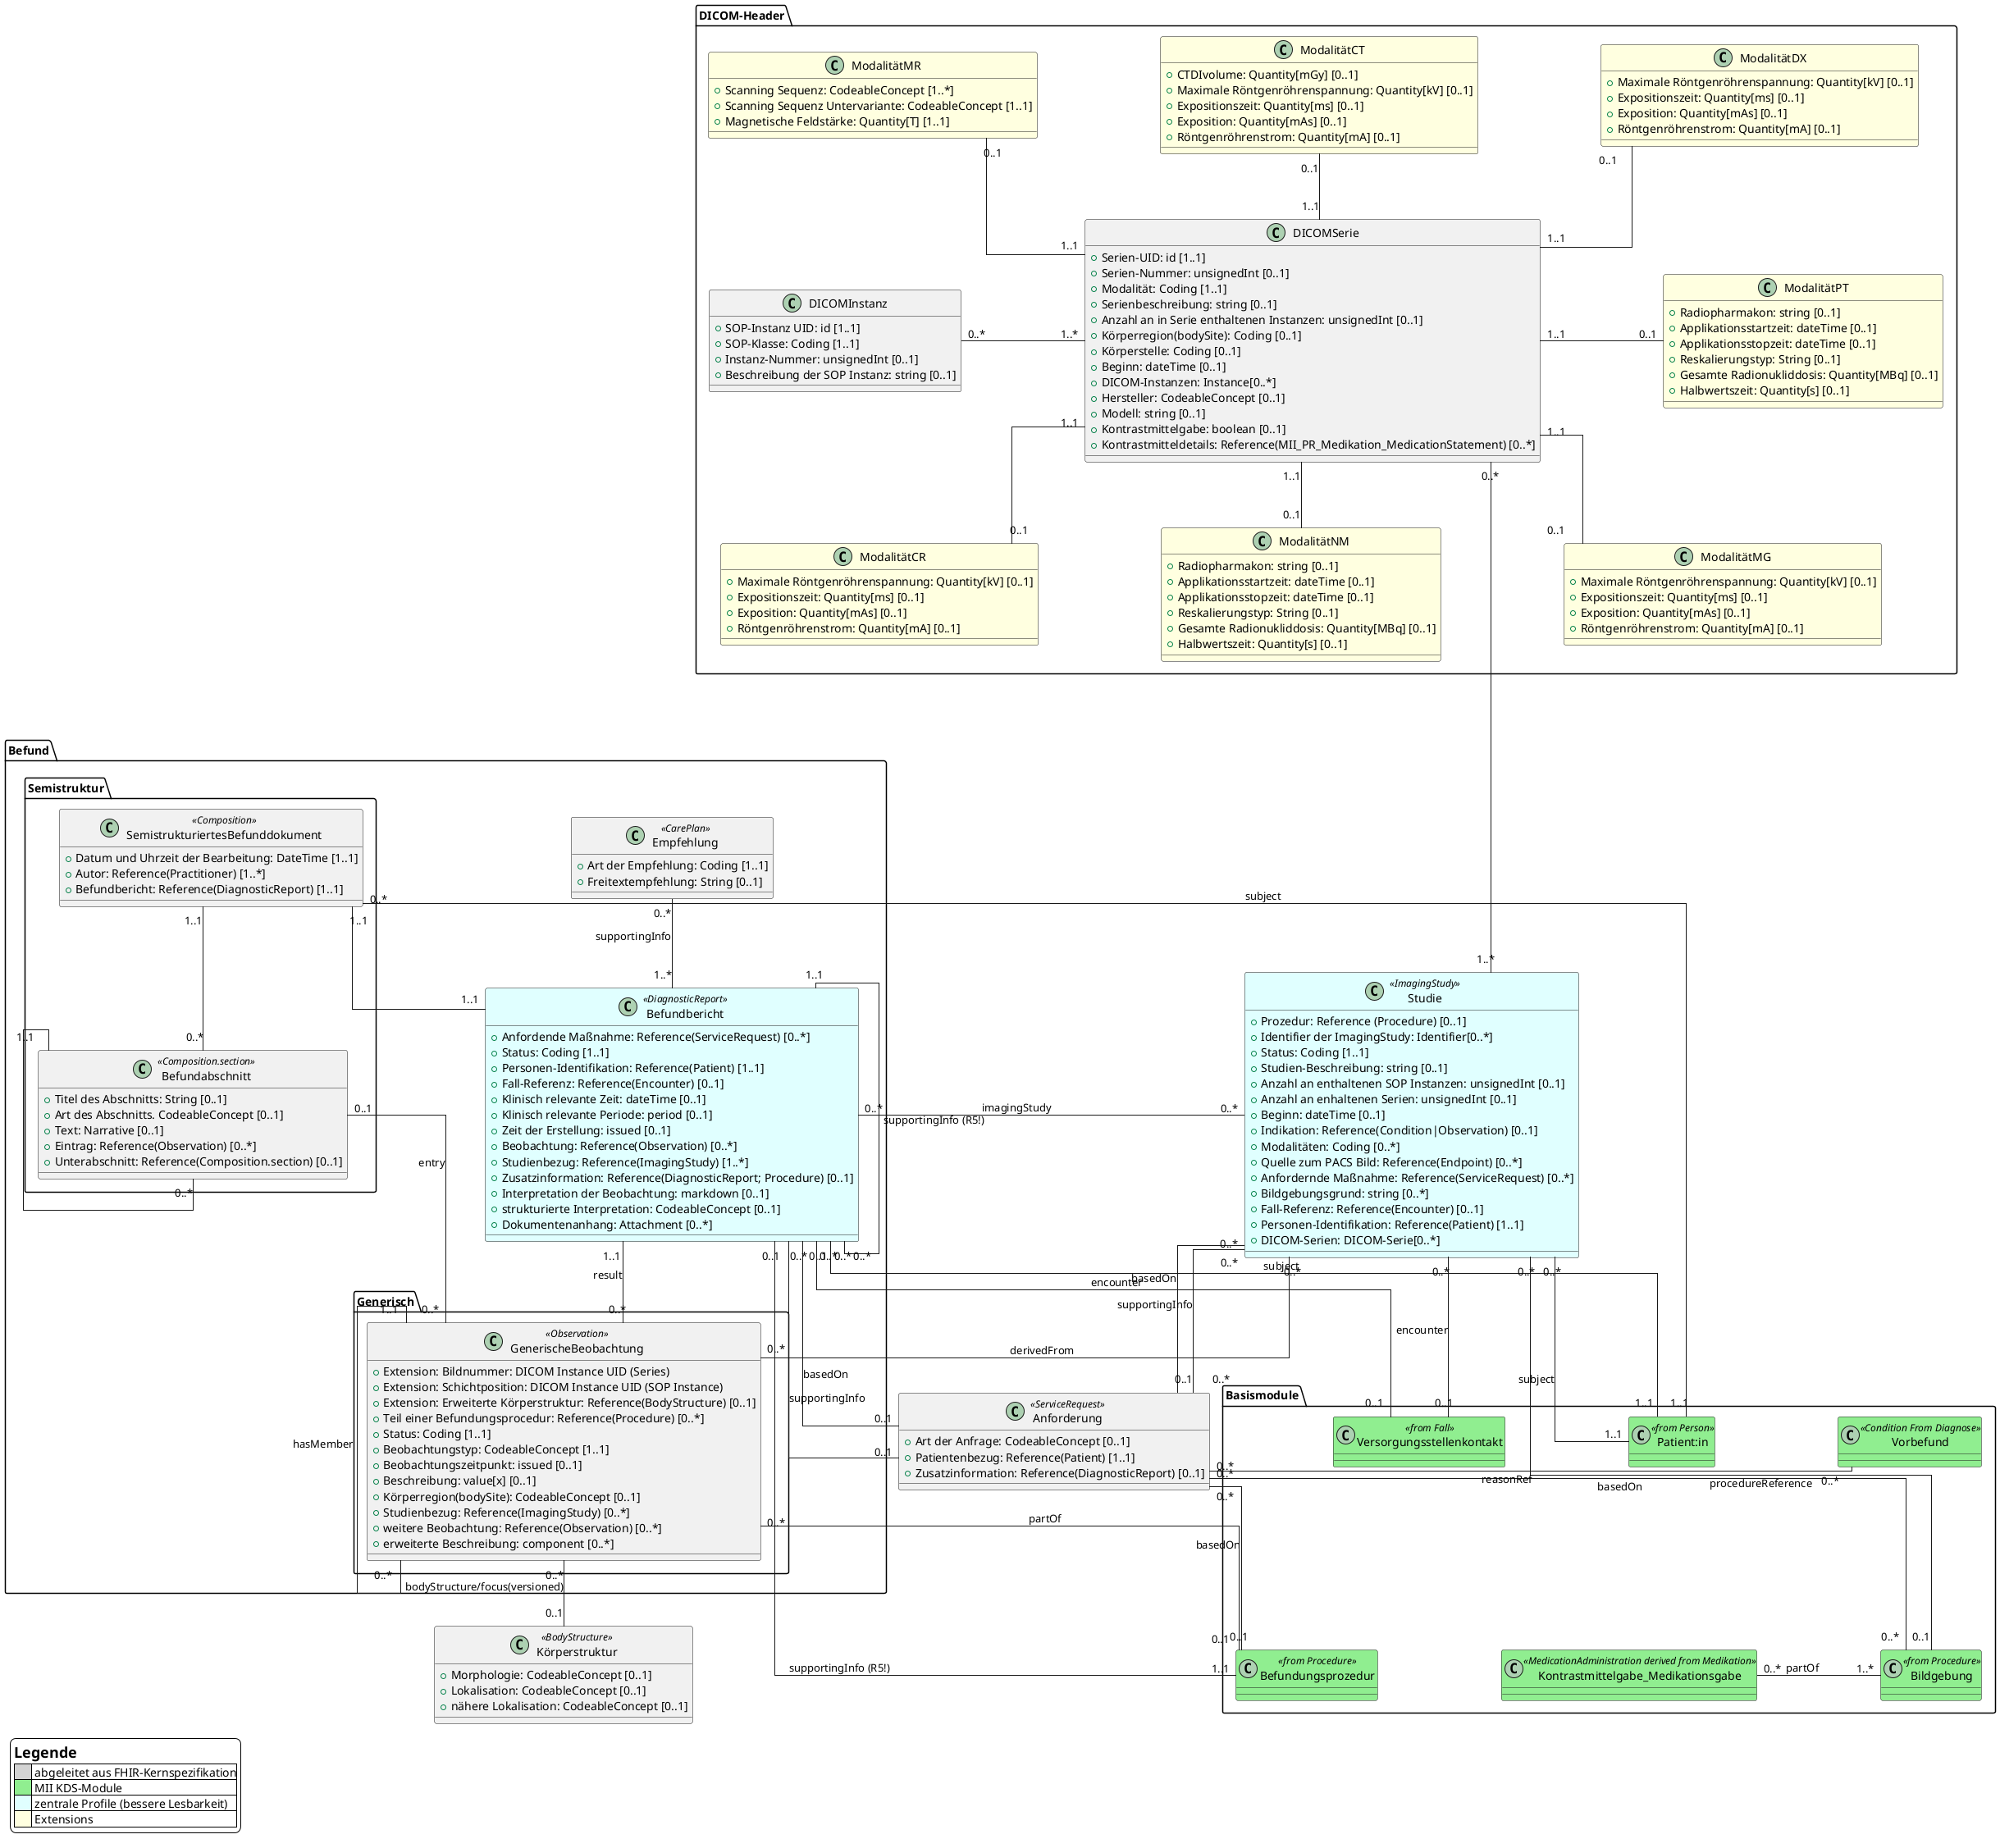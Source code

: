 @startuml
skinparam Linetype ortho
skinparam Nodesep 150
skinparam Ranksep 80
skinparam legendBackgroundColor #white



class Studie <<ImagingStudy>> #LightCyan {
  + {field} Prozedur: Reference (Procedure) [0..1]
  + Identifier der ImagingStudy: Identifier[0..*]
  + Status: Coding [1..1]
  + Studien-Beschreibung: string [0..1]
  + Anzahl an enthaltenen SOP Instanzen: unsignedInt [0..1]
  + Anzahl an enhaltenen Serien: unsignedInt [0..1]
  + Beginn: dateTime [0..1]
  + {field} Indikation: Reference(Condition|Observation) [0..1]
  + Modalitäten: Coding [0..*]
  + {field} Quelle zum PACS Bild: Reference(Endpoint) [0..*]
  + {field} Anfordernde Maßnahme: Reference(ServiceRequest) [0..*]
  + Bildgebungsgrund: string [0..*]
  + {field} Fall-Referenz: Reference(Encounter) [0..1]
  + {field} Personen-Identifikation: Reference(Patient) [1..1]
  + DICOM-Serien: DICOM-Serie[0..*]
}

package "DICOM-Header" {
  class DICOMSerie {
  + Serien-UID: id [1..1]
  + Serien-Nummer: unsignedInt [0..1]
  + Modalität: Coding [1..1]
  + Serienbeschreibung: string [0..1]
  + Anzahl an in Serie enthaltenen Instanzen: unsignedInt [0..1]
  + {field} Körperregion(bodySite): Coding [0..1]
  + Körperstelle: Coding [0..1]
  + Beginn: dateTime [0..1]
  + DICOM-Instanzen: Instance[0..*]
  + Hersteller: CodeableConcept [0..1]
  + Modell: string [0..1]
  + Kontrastmittelgabe: boolean [0..1]
  + {field} Kontrastmitteldetails: Reference(MII_PR_Medikation_MedicationStatement) [0..*]
}

  class DICOMInstanz {
  + SOP-Instanz UID: id [1..1]
  + SOP-Klasse: Coding [1..1]
  + Instanz-Nummer: unsignedInt [0..1]
  + Beschreibung der SOP Instanz: string [0..1]
}

  class ModalitätMR #LightYellow {
  + Scanning Sequenz: CodeableConcept [1..*]
  + Scanning Sequenz Untervariante: CodeableConcept [1..1]
  + Magnetische Feldstärke: Quantity[T] [1..1]
}

  class ModalitätCT #LightYellow {
  + CTDIvolume: Quantity[mGy] [0..1]
  + Maximale Röntgenröhrenspannung: Quantity[kV] [0..1]
  + Expositionszeit: Quantity[ms] [0..1]
  + Exposition: Quantity[mAs] [0..1]
  + Röntgenröhrenstrom: Quantity[mA] [0..1]
} 

  class ModalitätDX #LightYellow {
  + Maximale Röntgenröhrenspannung: Quantity[kV] [0..1]
  + Expositionszeit: Quantity[ms] [0..1]
  + Exposition: Quantity[mAs] [0..1]
  + Röntgenröhrenstrom: Quantity[mA] [0..1]
} 

  class ModalitätCR #LightYellow {
  + Maximale Röntgenröhrenspannung: Quantity[kV] [0..1]
  + Expositionszeit: Quantity[ms] [0..1]
  + Exposition: Quantity[mAs] [0..1]
  + Röntgenröhrenstrom: Quantity[mA] [0..1]
} 

  class ModalitätMG #LightYellow {
  + Maximale Röntgenröhrenspannung: Quantity[kV] [0..1]
  + Expositionszeit: Quantity[ms] [0..1]
  + Exposition: Quantity[mAs] [0..1]
  + Röntgenröhrenstrom: Quantity[mA] [0..1]
} 

  class ModalitätNM #LightYellow {
  + Radiopharmakon: string [0..1]
  + Applikationsstartzeit: dateTime [0..1]
  + Applikationsstopzeit: dateTime [0..1]
  + Reskalierungstyp: String [0..1]
  + Gesamte Radionukliddosis: Quantity[MBq] [0..1]
  + Halbwertszeit: Quantity[s] [0..1]
} 

  class ModalitätPT #LightYellow {
  + Radiopharmakon: string [0..1]
  + Applikationsstartzeit: dateTime [0..1]
  + Applikationsstopzeit: dateTime [0..1]
  + Reskalierungstyp: String [0..1]
  + Gesamte Radionukliddosis: Quantity[MBq] [0..1]
  + Halbwertszeit: Quantity[s] [0..1]
}
}

class Anforderung <<ServiceRequest>> {
  + Art der Anfrage: CodeableConcept [0..1]
  + {field} Patientenbezug: Reference(Patient) [1..1]
  + {field} Zusatzinformation: Reference(DiagnosticReport) [0..1]
}

class Körperstruktur <<BodyStructure>> {
  + Morphologie: CodeableConcept [0..1]
  + Lokalisation: CodeableConcept [0..1]
  + nähere Lokalisation: CodeableConcept [0..1]
}

package "Befund" {
  class Befundbericht <<DiagnosticReport>> #LightCyan {
  + {field} Anfordende Maßnahme: Reference(ServiceRequest) [0..*]
  + Status: Coding [1..1]
  + {field} Personen-Identifikation: Reference(Patient) [1..1]
  + {field} Fall-Referenz: Reference(Encounter) [0..1]
  + Klinisch relevante Zeit: dateTime [0..1]
  + Klinisch relevante Periode: period [0..1]
  + Zeit der Erstellung: issued [0..1]
  + {field} Beobachtung: Reference(Observation) [0..*]
  + {field} Studienbezug: Reference(ImagingStudy) [1..*]
  + {field} Zusatzinformation: Reference(DiagnosticReport; Procedure) [0..1]
  + Interpretation der Beobachtung: markdown [0..1]
  + strukturierte Interpretation: CodeableConcept [0..1]
  + {field} Dokumentenanhang: Attachment [0..*]
}
  
  class Empfehlung <<CarePlan>> {
  + Art der Empfehlung: Coding [1..1]
  + Freitextempfehlung: String [0..1]
}

  package "Generisch" {
  class GenerischeBeobachtung <<Observation>> {
  + {field} Extension: Bildnummer: DICOM Instance UID (Series)
  + {field} Extension: Schichtposition: DICOM Instance UID (SOP Instance)
  + {field} Extension: Erweiterte Körperstruktur: Reference(BodyStructure) [0..1]
  + {field} Teil einer Befundungsprocedur: Reference(Procedure) [0..*]
  + Status: Coding [1..1]
  + Beobachtungstyp: CodeableConcept [1..1]
  + Beobachtungszeitpunkt: issued [0..1]
  + Beschreibung: value[x] [0..1]
  + {field} Körperregion(bodySite): CodeableConcept [0..1]
  + {field} Studienbezug: Reference(ImagingStudy) [0..*]
  + {field} weitere Beobachtung: Reference(Observation) [0..*]
  + erweiterte Beschreibung: component [0..*]
}
}

  package "Semistruktur"{
  class SemistrukturiertesBefunddokument <<Composition>>{
  + Datum und Uhrzeit der Bearbeitung: DateTime [1..1]
  + {field} Autor: Reference(Practitioner) [1..*]
  + {field} Befundbericht: Reference(DiagnosticReport) [1..1]
}

  class Befundabschnitt <<Composition.section>> {
  + Titel des Abschnitts: String [0..1]
  + Art des Abschnitts. CodeableConcept [0..1]
  + Text: Narrative [0..1]
  + {field} Eintrag: Reference(Observation) [0..*]
  + {field} Unterabschnitt: Reference(Composition.section) [0..1]
}
}

}

package "Basismodule" {
  class "Patient:in" <<from Person>> #Lightgreen {
}

  class Versorgungsstellenkontakt <<from Fall>> #Lightgreen {
}

  class Vorbefund <<Condition From Diagnose>> #Lightgreen {
}
  
  class Bildgebung <<from Procedure>> #Lightgreen {
}

  class Kontrastmittelgabe_Medikationsgabe <<MedicationAdministration derived from Medikation>> #Lightgreen {
}


  class Befundungsprozedur <<from Procedure>> #Lightgreen {
}
}

legend left
    = Legende
    |<#lightgray>      | abgeleitet aus FHIR-Kernspezifikation|
    |<#lightgreen>     | MII KDS-Module|
    |<#lightcyan>      | zentrale Profile (bessere Lesbarkeit)|
    |<#lightyellow>    | Extensions|
endlegend


DICOMSerie "1..*" -l- "0..*" DICOMInstanz
DICOMSerie "1..1" -u- "0..1" ModalitätMR
DICOMSerie "1..1" -u- "0..1" ModalitätCT
DICOMSerie "1..1" -u- "0..1" ModalitätDX
DICOMSerie "1..1" -d- "0..1" ModalitätCR
DICOMSerie "1..1" -d- "0..1" ModalitätMG
DICOMSerie "1..1" -d- "0..1" ModalitätNM
DICOMSerie "1..1" -r- "0..1" ModalitätPT

Bildgebung "0..*" -- "0..*" Anforderung : basedOn
Bildgebung -[hidden]u- Vorbefund

Befundungsprozedur -[hidden]u- Vorbefund
Befundungsprozedur "0..1" -- "0..*" Anforderung: basedOn

Kontrastmittelgabe_Medikationsgabe "0..*" -r- "1..*" Bildgebung : partOf

Befundbericht "0..1" -- "0..1" Anforderung : basedOn
Befundbericht "0..*" -l- "0..*" Studie : imagingStudy
Befundbericht "1..1" -- "0..*" Befundbericht : supportingInfo (R5!)
Befundbericht "0..*" -- "0..1" Versorgungsstellenkontakt : encounter
Befundbericht "0..1" -- "1..1" Befundungsprozedur : supportingInfo (R5!)
Befundbericht "0..*" -- "1..1" "Patient:in" : subject
Befundbericht "1..1" -- "0..*" GenerischeBeobachtung: result

Empfehlung "0..*" -- "1..*" Befundbericht : supportingInfo 

GenerischeBeobachtung "0..*" -- "0..*" Studie : derivedFrom
GenerischeBeobachtung "1..1" -- "0..*" GenerischeBeobachtung: hasMember
GenerischeBeobachtung "0..*" -- "0..1" Körperstruktur: bodyStructure/focus(versioned)
GenerischeBeobachtung "0..*" -- "0..1" Befundungsprozedur: partOf

Studie "0..*" -- "0..1" Versorgungsstellenkontakt : encounter
Studie "0..*" -- "1..1" "Patient:in" : subject
Studie "0..*" -d- "0..1" Anforderung : basedOn
Studie "0..*" -- "0..1" Bildgebung : procedureReference
Studie "1..*" -r---- "0..*" DICOMSerie
Studie -[hidden]u--- ModalitätCR
Studie -[hidden]u--- ModalitätMG
Studie -[hidden]u--- ModalitätNM

Anforderung "0..*" -- "0..*" Vorbefund : reasonRef
Anforderung "0..*" -u- "0..*" Studie : supportingInfo
Anforderung "0..1" -- "0..*" Befundbericht : supportingInfo

SemistrukturiertesBefunddokument "1..1" -- "1..1" Befundbericht
SemistrukturiertesBefunddokument "1..1" -- "0..*" Befundabschnitt
SemistrukturiertesBefunddokument "0..*" -- "1..1" "Patient:in" : subject

Befundabschnitt "1..1" -- "0..*" Befundabschnitt
Befundabschnitt "0..1" -- "0..*" GenerischeBeobachtung : entry
@enduml
